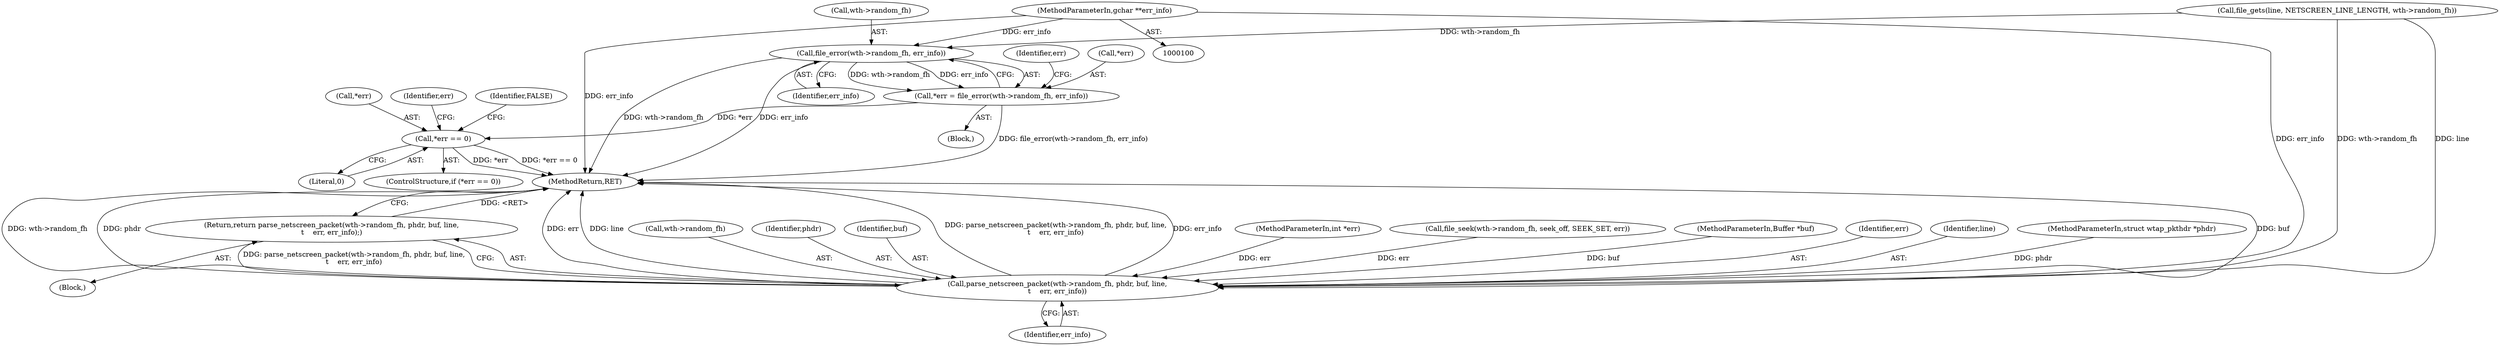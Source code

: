 digraph "0_wireshark_6a140eca7b78b230f1f90a739a32257476513c78_0@pointer" {
"1000106" [label="(MethodParameterIn,gchar **err_info)"];
"1000136" [label="(Call,file_error(wth->random_fh, err_info))"];
"1000133" [label="(Call,*err = file_error(wth->random_fh, err_info))"];
"1000142" [label="(Call,*err == 0)"];
"1000154" [label="(Call,parse_netscreen_packet(wth->random_fh, phdr, buf, line,\n\t    err, err_info))"];
"1000153" [label="(Return,return parse_netscreen_packet(wth->random_fh, phdr, buf, line,\n\t    err, err_info);)"];
"1000136" [label="(Call,file_error(wth->random_fh, err_info))"];
"1000107" [label="(Block,)"];
"1000155" [label="(Call,wth->random_fh)"];
"1000158" [label="(Identifier,phdr)"];
"1000144" [label="(Identifier,err)"];
"1000159" [label="(Identifier,buf)"];
"1000125" [label="(Call,file_gets(line, NETSCREEN_LINE_LENGTH, wth->random_fh))"];
"1000142" [label="(Call,*err == 0)"];
"1000105" [label="(MethodParameterIn,int *err)"];
"1000152" [label="(Identifier,FALSE)"];
"1000133" [label="(Call,*err = file_error(wth->random_fh, err_info))"];
"1000137" [label="(Call,wth->random_fh)"];
"1000134" [label="(Call,*err)"];
"1000162" [label="(Identifier,err_info)"];
"1000140" [label="(Identifier,err_info)"];
"1000111" [label="(Call,file_seek(wth->random_fh, seek_off, SEEK_SET, err))"];
"1000141" [label="(ControlStructure,if (*err == 0))"];
"1000104" [label="(MethodParameterIn,Buffer *buf)"];
"1000161" [label="(Identifier,err)"];
"1000163" [label="(MethodReturn,RET)"];
"1000143" [label="(Call,*err)"];
"1000106" [label="(MethodParameterIn,gchar **err_info)"];
"1000145" [label="(Literal,0)"];
"1000132" [label="(Block,)"];
"1000153" [label="(Return,return parse_netscreen_packet(wth->random_fh, phdr, buf, line,\n\t    err, err_info);)"];
"1000160" [label="(Identifier,line)"];
"1000149" [label="(Identifier,err)"];
"1000103" [label="(MethodParameterIn,struct wtap_pkthdr *phdr)"];
"1000154" [label="(Call,parse_netscreen_packet(wth->random_fh, phdr, buf, line,\n\t    err, err_info))"];
"1000106" -> "1000100"  [label="AST: "];
"1000106" -> "1000163"  [label="DDG: err_info"];
"1000106" -> "1000136"  [label="DDG: err_info"];
"1000106" -> "1000154"  [label="DDG: err_info"];
"1000136" -> "1000133"  [label="AST: "];
"1000136" -> "1000140"  [label="CFG: "];
"1000137" -> "1000136"  [label="AST: "];
"1000140" -> "1000136"  [label="AST: "];
"1000133" -> "1000136"  [label="CFG: "];
"1000136" -> "1000163"  [label="DDG: err_info"];
"1000136" -> "1000163"  [label="DDG: wth->random_fh"];
"1000136" -> "1000133"  [label="DDG: wth->random_fh"];
"1000136" -> "1000133"  [label="DDG: err_info"];
"1000125" -> "1000136"  [label="DDG: wth->random_fh"];
"1000133" -> "1000132"  [label="AST: "];
"1000134" -> "1000133"  [label="AST: "];
"1000144" -> "1000133"  [label="CFG: "];
"1000133" -> "1000163"  [label="DDG: file_error(wth->random_fh, err_info)"];
"1000133" -> "1000142"  [label="DDG: *err"];
"1000142" -> "1000141"  [label="AST: "];
"1000142" -> "1000145"  [label="CFG: "];
"1000143" -> "1000142"  [label="AST: "];
"1000145" -> "1000142"  [label="AST: "];
"1000149" -> "1000142"  [label="CFG: "];
"1000152" -> "1000142"  [label="CFG: "];
"1000142" -> "1000163"  [label="DDG: *err == 0"];
"1000142" -> "1000163"  [label="DDG: *err"];
"1000154" -> "1000153"  [label="AST: "];
"1000154" -> "1000162"  [label="CFG: "];
"1000155" -> "1000154"  [label="AST: "];
"1000158" -> "1000154"  [label="AST: "];
"1000159" -> "1000154"  [label="AST: "];
"1000160" -> "1000154"  [label="AST: "];
"1000161" -> "1000154"  [label="AST: "];
"1000162" -> "1000154"  [label="AST: "];
"1000153" -> "1000154"  [label="CFG: "];
"1000154" -> "1000163"  [label="DDG: line"];
"1000154" -> "1000163"  [label="DDG: parse_netscreen_packet(wth->random_fh, phdr, buf, line,\n\t    err, err_info)"];
"1000154" -> "1000163"  [label="DDG: err_info"];
"1000154" -> "1000163"  [label="DDG: buf"];
"1000154" -> "1000163"  [label="DDG: wth->random_fh"];
"1000154" -> "1000163"  [label="DDG: phdr"];
"1000154" -> "1000163"  [label="DDG: err"];
"1000154" -> "1000153"  [label="DDG: parse_netscreen_packet(wth->random_fh, phdr, buf, line,\n\t    err, err_info)"];
"1000125" -> "1000154"  [label="DDG: wth->random_fh"];
"1000125" -> "1000154"  [label="DDG: line"];
"1000103" -> "1000154"  [label="DDG: phdr"];
"1000104" -> "1000154"  [label="DDG: buf"];
"1000111" -> "1000154"  [label="DDG: err"];
"1000105" -> "1000154"  [label="DDG: err"];
"1000153" -> "1000107"  [label="AST: "];
"1000163" -> "1000153"  [label="CFG: "];
"1000153" -> "1000163"  [label="DDG: <RET>"];
}
